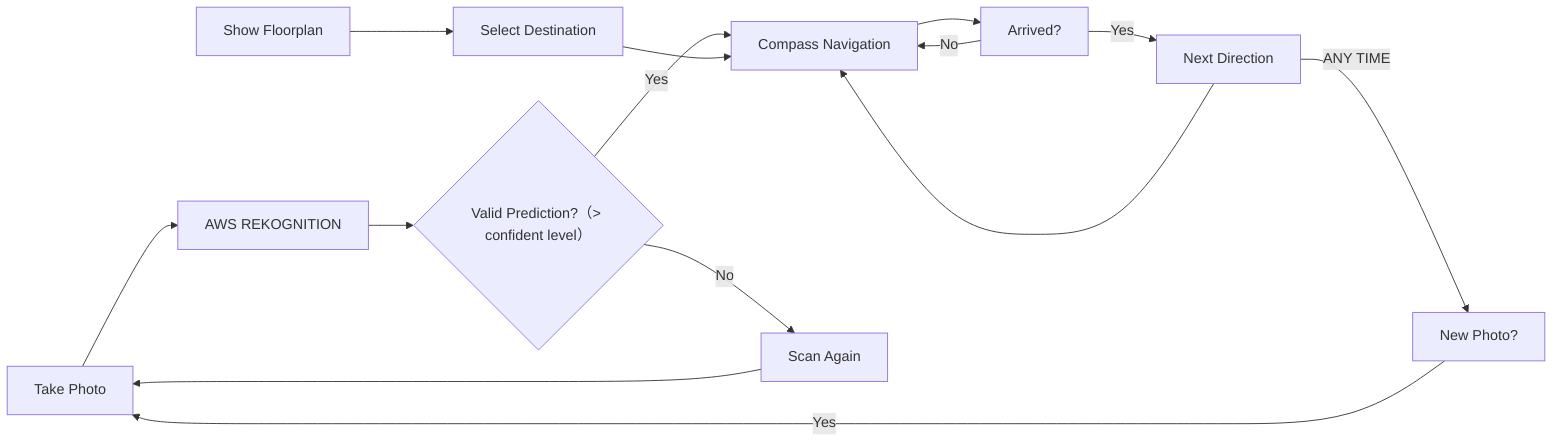 graph LR
V[Take Photo]
Y[Show Floorplan] --> AA[Select Destination]
    V[Take Photo] --> W[AWS REKOGNITION]
    W --> X{Valid Prediction?（> confident level）}
    X -->|Yes| AB[Compass Navigation]
    AA --> AB
    X -->|No| Z[Scan Again]
    Z --> V
    AB --> AC[Arrived?]
    AC -->|Yes| AD[Next Direction]
    AD --> AB
    AC -->|No| AB
    AD --> |ANY TIME| AE[New Photo?]
    AE -->|Yes| V